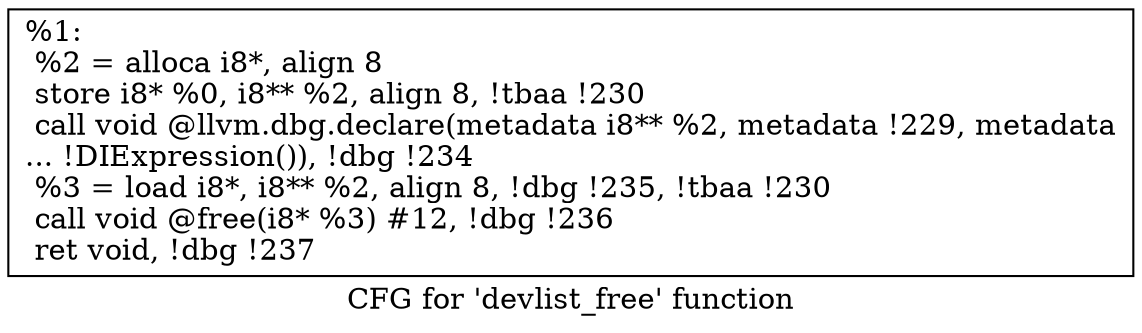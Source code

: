 digraph "CFG for 'devlist_free' function" {
	label="CFG for 'devlist_free' function";

	Node0xd198c0 [shape=record,label="{%1:\l  %2 = alloca i8*, align 8\l  store i8* %0, i8** %2, align 8, !tbaa !230\l  call void @llvm.dbg.declare(metadata i8** %2, metadata !229, metadata\l... !DIExpression()), !dbg !234\l  %3 = load i8*, i8** %2, align 8, !dbg !235, !tbaa !230\l  call void @free(i8* %3) #12, !dbg !236\l  ret void, !dbg !237\l}"];
}
